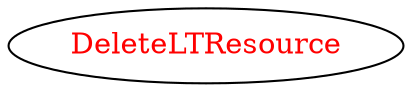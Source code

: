 digraph dependencyGraph {
 concentrate=true;
 ranksep="2.0";
 rankdir="LR"; 
 splines="ortho";
"DeleteLTResource" [fontcolor="red"];
}